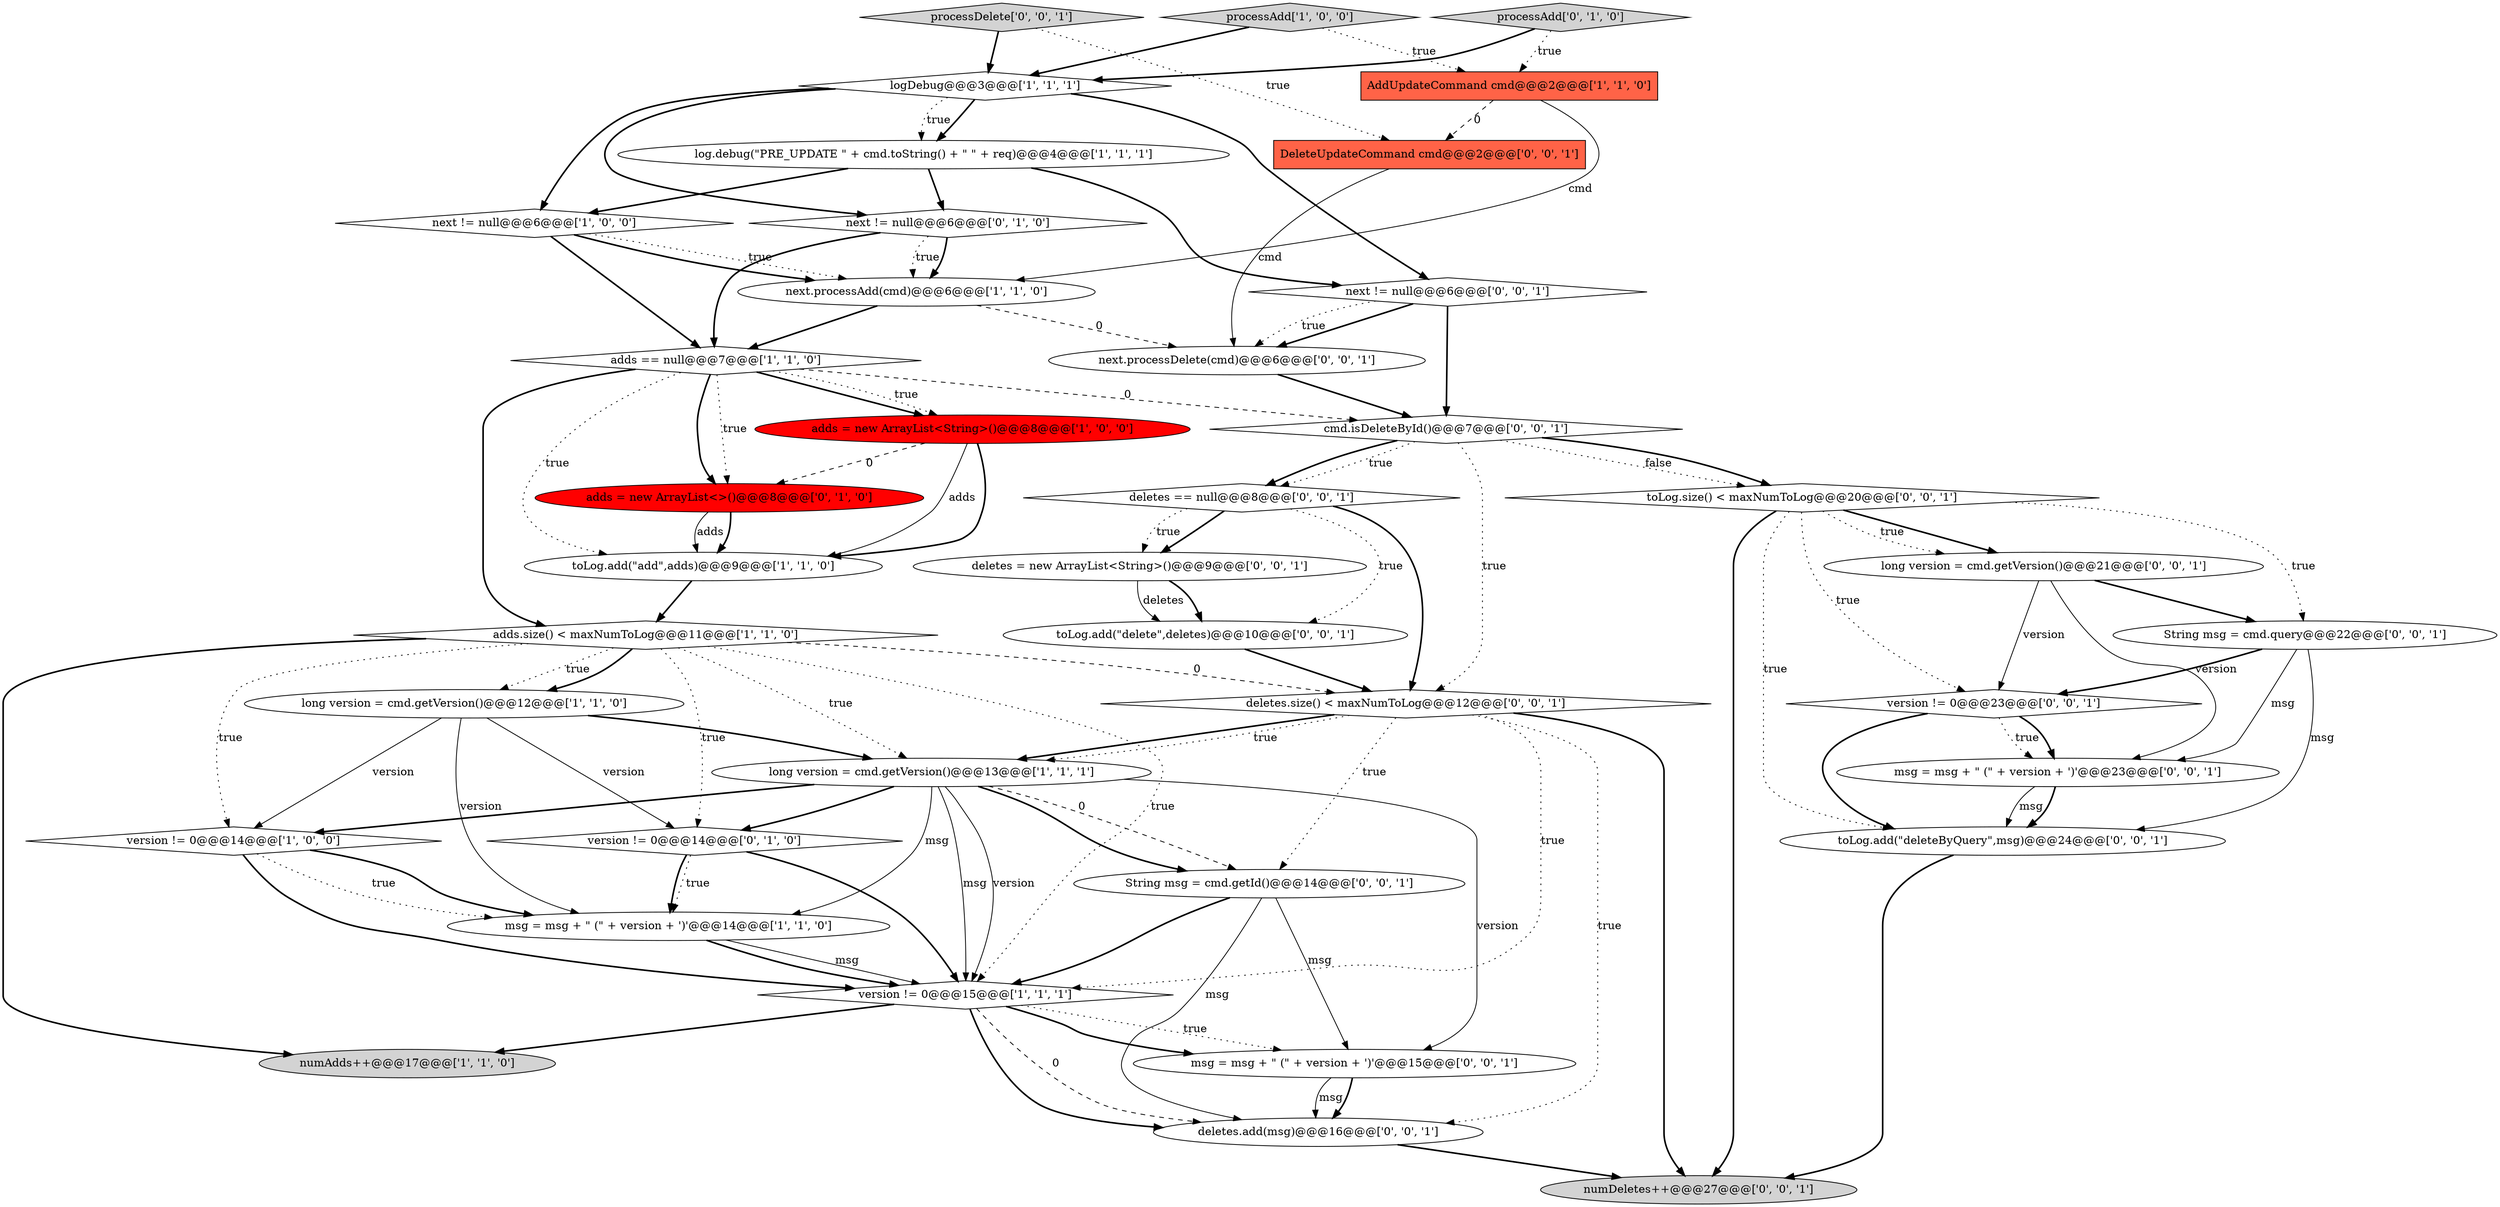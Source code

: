 digraph {
5 [style = filled, label = "logDebug@@@3@@@['1', '1', '1']", fillcolor = white, shape = diamond image = "AAA0AAABBB1BBB"];
13 [style = filled, label = "adds = new ArrayList<String>()@@@8@@@['1', '0', '0']", fillcolor = red, shape = ellipse image = "AAA1AAABBB1BBB"];
23 [style = filled, label = "numDeletes++@@@27@@@['0', '0', '1']", fillcolor = lightgray, shape = ellipse image = "AAA0AAABBB3BBB"];
36 [style = filled, label = "next.processDelete(cmd)@@@6@@@['0', '0', '1']", fillcolor = white, shape = ellipse image = "AAA0AAABBB3BBB"];
11 [style = filled, label = "numAdds++@@@17@@@['1', '1', '0']", fillcolor = lightgray, shape = ellipse image = "AAA0AAABBB1BBB"];
14 [style = filled, label = "adds == null@@@7@@@['1', '1', '0']", fillcolor = white, shape = diamond image = "AAA0AAABBB1BBB"];
18 [style = filled, label = "next != null@@@6@@@['0', '1', '0']", fillcolor = white, shape = diamond image = "AAA0AAABBB2BBB"];
31 [style = filled, label = "toLog.add(\"delete\",deletes)@@@10@@@['0', '0', '1']", fillcolor = white, shape = ellipse image = "AAA0AAABBB3BBB"];
27 [style = filled, label = "version != 0@@@23@@@['0', '0', '1']", fillcolor = white, shape = diamond image = "AAA0AAABBB3BBB"];
2 [style = filled, label = "long version = cmd.getVersion()@@@13@@@['1', '1', '1']", fillcolor = white, shape = ellipse image = "AAA0AAABBB1BBB"];
34 [style = filled, label = "processDelete['0', '0', '1']", fillcolor = lightgray, shape = diamond image = "AAA0AAABBB3BBB"];
37 [style = filled, label = "deletes.size() < maxNumToLog@@@12@@@['0', '0', '1']", fillcolor = white, shape = diamond image = "AAA0AAABBB3BBB"];
19 [style = filled, label = "processAdd['0', '1', '0']", fillcolor = lightgray, shape = diamond image = "AAA0AAABBB2BBB"];
9 [style = filled, label = "next != null@@@6@@@['1', '0', '0']", fillcolor = white, shape = diamond image = "AAA0AAABBB1BBB"];
25 [style = filled, label = "deletes == null@@@8@@@['0', '0', '1']", fillcolor = white, shape = diamond image = "AAA0AAABBB3BBB"];
33 [style = filled, label = "deletes.add(msg)@@@16@@@['0', '0', '1']", fillcolor = white, shape = ellipse image = "AAA0AAABBB3BBB"];
24 [style = filled, label = "String msg = cmd.query@@@22@@@['0', '0', '1']", fillcolor = white, shape = ellipse image = "AAA0AAABBB3BBB"];
3 [style = filled, label = "version != 0@@@14@@@['1', '0', '0']", fillcolor = white, shape = diamond image = "AAA0AAABBB1BBB"];
7 [style = filled, label = "processAdd['1', '0', '0']", fillcolor = lightgray, shape = diamond image = "AAA0AAABBB1BBB"];
26 [style = filled, label = "cmd.isDeleteById()@@@7@@@['0', '0', '1']", fillcolor = white, shape = diamond image = "AAA0AAABBB3BBB"];
32 [style = filled, label = "toLog.add(\"deleteByQuery\",msg)@@@24@@@['0', '0', '1']", fillcolor = white, shape = ellipse image = "AAA0AAABBB3BBB"];
6 [style = filled, label = "msg = msg + \" (\" + version + ')'@@@14@@@['1', '1', '0']", fillcolor = white, shape = ellipse image = "AAA0AAABBB1BBB"];
16 [style = filled, label = "adds = new ArrayList<>()@@@8@@@['0', '1', '0']", fillcolor = red, shape = ellipse image = "AAA1AAABBB2BBB"];
1 [style = filled, label = "long version = cmd.getVersion()@@@12@@@['1', '1', '0']", fillcolor = white, shape = ellipse image = "AAA0AAABBB1BBB"];
17 [style = filled, label = "version != 0@@@14@@@['0', '1', '0']", fillcolor = white, shape = diamond image = "AAA0AAABBB2BBB"];
38 [style = filled, label = "toLog.size() < maxNumToLog@@@20@@@['0', '0', '1']", fillcolor = white, shape = diamond image = "AAA0AAABBB3BBB"];
12 [style = filled, label = "version != 0@@@15@@@['1', '1', '1']", fillcolor = white, shape = diamond image = "AAA0AAABBB1BBB"];
0 [style = filled, label = "AddUpdateCommand cmd@@@2@@@['1', '1', '0']", fillcolor = tomato, shape = box image = "AAA0AAABBB1BBB"];
4 [style = filled, label = "log.debug(\"PRE_UPDATE \" + cmd.toString() + \" \" + req)@@@4@@@['1', '1', '1']", fillcolor = white, shape = ellipse image = "AAA0AAABBB1BBB"];
15 [style = filled, label = "next.processAdd(cmd)@@@6@@@['1', '1', '0']", fillcolor = white, shape = ellipse image = "AAA0AAABBB1BBB"];
30 [style = filled, label = "long version = cmd.getVersion()@@@21@@@['0', '0', '1']", fillcolor = white, shape = ellipse image = "AAA0AAABBB3BBB"];
22 [style = filled, label = "msg = msg + \" (\" + version + ')'@@@15@@@['0', '0', '1']", fillcolor = white, shape = ellipse image = "AAA0AAABBB3BBB"];
10 [style = filled, label = "adds.size() < maxNumToLog@@@11@@@['1', '1', '0']", fillcolor = white, shape = diamond image = "AAA0AAABBB1BBB"];
8 [style = filled, label = "toLog.add(\"add\",adds)@@@9@@@['1', '1', '0']", fillcolor = white, shape = ellipse image = "AAA0AAABBB1BBB"];
28 [style = filled, label = "next != null@@@6@@@['0', '0', '1']", fillcolor = white, shape = diamond image = "AAA0AAABBB3BBB"];
35 [style = filled, label = "String msg = cmd.getId()@@@14@@@['0', '0', '1']", fillcolor = white, shape = ellipse image = "AAA0AAABBB3BBB"];
21 [style = filled, label = "deletes = new ArrayList<String>()@@@9@@@['0', '0', '1']", fillcolor = white, shape = ellipse image = "AAA0AAABBB3BBB"];
20 [style = filled, label = "DeleteUpdateCommand cmd@@@2@@@['0', '0', '1']", fillcolor = tomato, shape = box image = "AAA0AAABBB3BBB"];
29 [style = filled, label = "msg = msg + \" (\" + version + ')'@@@23@@@['0', '0', '1']", fillcolor = white, shape = ellipse image = "AAA0AAABBB3BBB"];
2->35 [style = bold, label=""];
8->10 [style = bold, label=""];
31->37 [style = bold, label=""];
2->12 [style = solid, label="msg"];
6->12 [style = solid, label="msg"];
27->32 [style = bold, label=""];
32->23 [style = bold, label=""];
5->9 [style = bold, label=""];
17->6 [style = dotted, label="true"];
26->37 [style = dotted, label="true"];
18->15 [style = dotted, label="true"];
10->3 [style = dotted, label="true"];
2->12 [style = solid, label="version"];
34->20 [style = dotted, label="true"];
3->6 [style = dotted, label="true"];
5->28 [style = bold, label=""];
14->26 [style = dashed, label="0"];
0->15 [style = solid, label="cmd"];
19->5 [style = bold, label=""];
38->30 [style = bold, label=""];
30->29 [style = solid, label="version"];
21->31 [style = bold, label=""];
21->31 [style = solid, label="deletes"];
9->14 [style = bold, label=""];
9->15 [style = dotted, label="true"];
10->1 [style = dotted, label="true"];
22->33 [style = solid, label="msg"];
24->27 [style = bold, label=""];
12->22 [style = bold, label=""];
35->12 [style = bold, label=""];
25->21 [style = bold, label=""];
25->21 [style = dotted, label="true"];
10->11 [style = bold, label=""];
20->36 [style = solid, label="cmd"];
14->16 [style = bold, label=""];
2->22 [style = solid, label="version"];
22->33 [style = bold, label=""];
28->36 [style = bold, label=""];
35->22 [style = solid, label="msg"];
12->11 [style = bold, label=""];
18->15 [style = bold, label=""];
14->10 [style = bold, label=""];
28->36 [style = dotted, label="true"];
4->18 [style = bold, label=""];
15->36 [style = dashed, label="0"];
5->4 [style = dotted, label="true"];
33->23 [style = bold, label=""];
38->24 [style = dotted, label="true"];
12->22 [style = dotted, label="true"];
26->38 [style = dotted, label="false"];
7->5 [style = bold, label=""];
29->32 [style = solid, label="msg"];
27->29 [style = dotted, label="true"];
25->37 [style = bold, label=""];
19->0 [style = dotted, label="true"];
29->32 [style = bold, label=""];
12->33 [style = bold, label=""];
1->17 [style = solid, label="version"];
27->29 [style = bold, label=""];
10->1 [style = bold, label=""];
30->27 [style = solid, label="version"];
2->17 [style = bold, label=""];
4->9 [style = bold, label=""];
30->24 [style = bold, label=""];
12->33 [style = dashed, label="0"];
15->14 [style = bold, label=""];
1->6 [style = solid, label="version"];
16->8 [style = bold, label=""];
17->6 [style = bold, label=""];
24->32 [style = solid, label="msg"];
25->31 [style = dotted, label="true"];
38->27 [style = dotted, label="true"];
2->35 [style = dashed, label="0"];
2->3 [style = bold, label=""];
38->32 [style = dotted, label="true"];
3->6 [style = bold, label=""];
28->26 [style = bold, label=""];
5->18 [style = bold, label=""];
35->33 [style = solid, label="msg"];
3->12 [style = bold, label=""];
7->0 [style = dotted, label="true"];
1->3 [style = solid, label="version"];
16->8 [style = solid, label="adds"];
10->17 [style = dotted, label="true"];
38->30 [style = dotted, label="true"];
14->16 [style = dotted, label="true"];
37->35 [style = dotted, label="true"];
17->12 [style = bold, label=""];
10->2 [style = dotted, label="true"];
5->4 [style = bold, label=""];
14->8 [style = dotted, label="true"];
37->2 [style = bold, label=""];
1->2 [style = bold, label=""];
14->13 [style = bold, label=""];
13->16 [style = dashed, label="0"];
6->12 [style = bold, label=""];
2->6 [style = solid, label="msg"];
37->33 [style = dotted, label="true"];
10->12 [style = dotted, label="true"];
26->25 [style = dotted, label="true"];
34->5 [style = bold, label=""];
26->25 [style = bold, label=""];
37->12 [style = dotted, label="true"];
38->23 [style = bold, label=""];
36->26 [style = bold, label=""];
37->23 [style = bold, label=""];
0->20 [style = dashed, label="0"];
14->13 [style = dotted, label="true"];
4->28 [style = bold, label=""];
26->38 [style = bold, label=""];
9->15 [style = bold, label=""];
24->29 [style = solid, label="msg"];
10->37 [style = dashed, label="0"];
13->8 [style = bold, label=""];
37->2 [style = dotted, label="true"];
13->8 [style = solid, label="adds"];
18->14 [style = bold, label=""];
}
